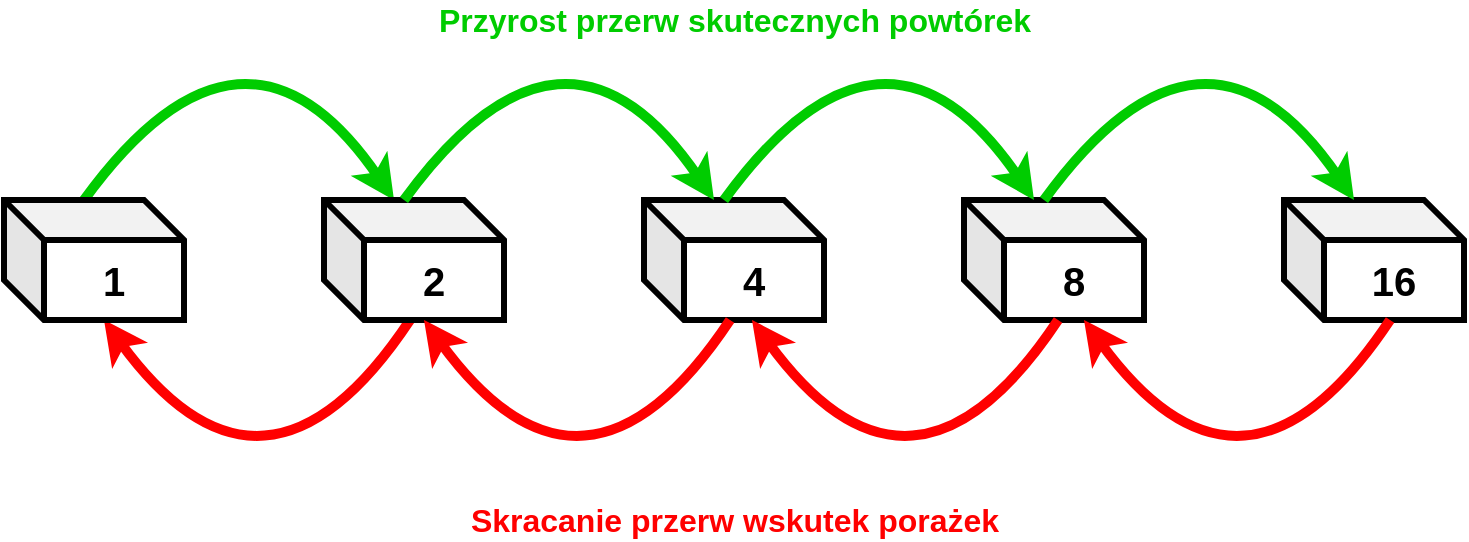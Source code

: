 <mxfile version="14.6.11" type="device" pages="3"><diagram id="GDMevblB4vJzo3Iq7W-t" name="Leitner_gotowe"><mxGraphModel dx="868" dy="488" grid="1" gridSize="10" guides="1" tooltips="1" connect="1" arrows="1" fold="1" page="1" pageScale="1" pageWidth="827" pageHeight="1169" math="0" shadow="0"><root><mxCell id="0"/><mxCell id="1" parent="0"/><mxCell id="HukK4_P9htuzQWknDBG5-6" value="" style="curved=1;endArrow=classic;html=1;entryX=0;entryY=0;entryDx=35;entryDy=0;entryPerimeter=0;exitX=0.5;exitY=0;exitDx=0;exitDy=0;exitPerimeter=0;strokeColor=#00CC00;strokeWidth=5;" parent="1" target="HukK4_P9htuzQWknDBG5-26" edge="1"><mxGeometry width="50" height="50" relative="1" as="geometry"><mxPoint x="80" y="330" as="sourcePoint"/><mxPoint x="200" y="330" as="targetPoint"/><Array as="points"><mxPoint x="160" y="220"/></Array></mxGeometry></mxCell><mxCell id="HukK4_P9htuzQWknDBG5-10" value="" style="curved=1;endArrow=classic;html=1;exitX=0.478;exitY=1;exitDx=0;exitDy=0;exitPerimeter=0;strokeColor=#FF0000;strokeWidth=5;" parent="1" source="HukK4_P9htuzQWknDBG5-26" edge="1"><mxGeometry width="50" height="50" relative="1" as="geometry"><mxPoint x="210" y="390" as="sourcePoint"/><mxPoint x="90" y="390" as="targetPoint"/><Array as="points"><mxPoint x="170" y="500"/></Array></mxGeometry></mxCell><mxCell id="HukK4_P9htuzQWknDBG5-22" value="&lt;b&gt;&lt;font style=&quot;font-size: 16px&quot; color=&quot;#00cc00&quot;&gt;Przyrost przerw skutecznych powtórek&lt;/font&gt;&lt;/b&gt;" style="text;html=1;align=center;verticalAlign=middle;resizable=0;points=[];autosize=1;strokeColor=none;" parent="1" vertex="1"><mxGeometry x="250" y="230" width="310" height="20" as="geometry"/></mxCell><mxCell id="HukK4_P9htuzQWknDBG5-23" value="&lt;font style=&quot;font-size: 16px&quot; color=&quot;#ff0000&quot;&gt;&lt;b&gt;Skracanie przerw wskutek porażek&lt;/b&gt;&lt;/font&gt;" style="text;html=1;align=center;verticalAlign=middle;resizable=0;points=[];autosize=1;strokeColor=none;" parent="1" vertex="1"><mxGeometry x="265" y="480" width="280" height="20" as="geometry"/></mxCell><mxCell id="HukK4_P9htuzQWknDBG5-24" value="&lt;b&gt;&lt;font style=&quot;font-size: 20px&quot;&gt;1&lt;/font&gt;&lt;/b&gt;" style="shape=cube;whiteSpace=wrap;html=1;boundedLbl=1;backgroundOutline=1;darkOpacity=0.05;darkOpacity2=0.1;strokeWidth=3;" parent="1" vertex="1"><mxGeometry x="40" y="330" width="90" height="60" as="geometry"/></mxCell><mxCell id="HukK4_P9htuzQWknDBG5-26" value="&lt;b&gt;&lt;font style=&quot;font-size: 20px&quot;&gt;2&lt;/font&gt;&lt;/b&gt;" style="shape=cube;whiteSpace=wrap;html=1;boundedLbl=1;backgroundOutline=1;darkOpacity=0.05;darkOpacity2=0.1;strokeWidth=3;" parent="1" vertex="1"><mxGeometry x="200" y="330" width="90" height="60" as="geometry"/></mxCell><mxCell id="HukK4_P9htuzQWknDBG5-27" value="&lt;b&gt;&lt;font style=&quot;font-size: 20px&quot;&gt;4&lt;/font&gt;&lt;/b&gt;" style="shape=cube;whiteSpace=wrap;html=1;boundedLbl=1;backgroundOutline=1;darkOpacity=0.05;darkOpacity2=0.1;strokeWidth=3;" parent="1" vertex="1"><mxGeometry x="360" y="330" width="90" height="60" as="geometry"/></mxCell><mxCell id="HukK4_P9htuzQWknDBG5-28" value="&lt;b&gt;&lt;font style=&quot;font-size: 20px&quot;&gt;8&lt;/font&gt;&lt;/b&gt;" style="shape=cube;whiteSpace=wrap;html=1;boundedLbl=1;backgroundOutline=1;darkOpacity=0.05;darkOpacity2=0.1;strokeWidth=3;" parent="1" vertex="1"><mxGeometry x="520" y="330" width="90" height="60" as="geometry"/></mxCell><mxCell id="HukK4_P9htuzQWknDBG5-29" value="&lt;b&gt;&lt;font style=&quot;font-size: 20px&quot;&gt;16&lt;/font&gt;&lt;/b&gt;" style="shape=cube;whiteSpace=wrap;html=1;boundedLbl=1;backgroundOutline=1;darkOpacity=0.05;darkOpacity2=0.1;strokeWidth=3;" parent="1" vertex="1"><mxGeometry x="680" y="330" width="90" height="60" as="geometry"/></mxCell><mxCell id="HukK4_P9htuzQWknDBG5-30" value="" style="curved=1;endArrow=classic;html=1;entryX=0;entryY=0;entryDx=35;entryDy=0;entryPerimeter=0;exitX=0.5;exitY=0;exitDx=0;exitDy=0;exitPerimeter=0;strokeColor=#00CC00;strokeWidth=5;" parent="1" edge="1"><mxGeometry width="50" height="50" relative="1" as="geometry"><mxPoint x="240" y="330" as="sourcePoint"/><mxPoint x="395" y="330" as="targetPoint"/><Array as="points"><mxPoint x="320" y="220"/></Array></mxGeometry></mxCell><mxCell id="HukK4_P9htuzQWknDBG5-31" value="" style="curved=1;endArrow=classic;html=1;entryX=0;entryY=0;entryDx=35;entryDy=0;entryPerimeter=0;exitX=0.5;exitY=0;exitDx=0;exitDy=0;exitPerimeter=0;strokeColor=#00CC00;strokeWidth=5;" parent="1" edge="1"><mxGeometry width="50" height="50" relative="1" as="geometry"><mxPoint x="400" y="330" as="sourcePoint"/><mxPoint x="555" y="330" as="targetPoint"/><Array as="points"><mxPoint x="480" y="220"/></Array></mxGeometry></mxCell><mxCell id="HukK4_P9htuzQWknDBG5-32" value="" style="curved=1;endArrow=classic;html=1;entryX=0;entryY=0;entryDx=35;entryDy=0;entryPerimeter=0;exitX=0.5;exitY=0;exitDx=0;exitDy=0;exitPerimeter=0;strokeColor=#00CC00;strokeWidth=5;" parent="1" edge="1"><mxGeometry width="50" height="50" relative="1" as="geometry"><mxPoint x="560" y="330" as="sourcePoint"/><mxPoint x="715" y="330" as="targetPoint"/><Array as="points"><mxPoint x="640" y="220"/></Array></mxGeometry></mxCell><mxCell id="HukK4_P9htuzQWknDBG5-33" value="" style="curved=1;endArrow=classic;html=1;exitX=0.478;exitY=1;exitDx=0;exitDy=0;exitPerimeter=0;strokeColor=#FF0000;strokeWidth=5;" parent="1" edge="1"><mxGeometry width="50" height="50" relative="1" as="geometry"><mxPoint x="403.02" y="390" as="sourcePoint"/><mxPoint x="250" y="390" as="targetPoint"/><Array as="points"><mxPoint x="330" y="500"/></Array></mxGeometry></mxCell><mxCell id="HukK4_P9htuzQWknDBG5-34" value="" style="curved=1;endArrow=classic;html=1;exitX=0.478;exitY=1;exitDx=0;exitDy=0;exitPerimeter=0;strokeColor=#FF0000;strokeWidth=5;" parent="1" edge="1"><mxGeometry width="50" height="50" relative="1" as="geometry"><mxPoint x="567.02" y="390" as="sourcePoint"/><mxPoint x="414" y="390" as="targetPoint"/><Array as="points"><mxPoint x="494" y="500"/></Array></mxGeometry></mxCell><mxCell id="HukK4_P9htuzQWknDBG5-35" value="" style="curved=1;endArrow=classic;html=1;exitX=0.478;exitY=1;exitDx=0;exitDy=0;exitPerimeter=0;strokeColor=#FF0000;strokeWidth=5;" parent="1" edge="1"><mxGeometry width="50" height="50" relative="1" as="geometry"><mxPoint x="733.02" y="390" as="sourcePoint"/><mxPoint x="580" y="390" as="targetPoint"/><Array as="points"><mxPoint x="660" y="500"/></Array></mxGeometry></mxCell></root></mxGraphModel></diagram><diagram id="FaDszUN7JjRIwUYSdBo8" name="Page-2"><mxGraphModel dx="1021" dy="574" grid="1" gridSize="10" guides="1" tooltips="1" connect="1" arrows="1" fold="1" page="1" pageScale="1" pageWidth="827" pageHeight="1169" background="#FCFFE0" math="0" shadow="0"><root><mxCell id="Fk5Yc_cIm5IB1_KFXWpP-0"/><mxCell id="Fk5Yc_cIm5IB1_KFXWpP-1" parent="Fk5Yc_cIm5IB1_KFXWpP-0"/><mxCell id="Fk5Yc_cIm5IB1_KFXWpP-2" value="" style="endArrow=classic;html=1;strokeColor=#FF0000;strokeWidth=5;" parent="Fk5Yc_cIm5IB1_KFXWpP-1" edge="1"><mxGeometry width="50" height="50" relative="1" as="geometry"><mxPoint x="80" y="640" as="sourcePoint"/><mxPoint x="80" y="200" as="targetPoint"/></mxGeometry></mxCell><mxCell id="Fk5Yc_cIm5IB1_KFXWpP-4" value="" style="endArrow=classic;html=1;strokeColor=#FF0000;strokeWidth=5;startArrow=none;" parent="Fk5Yc_cIm5IB1_KFXWpP-1" edge="1"><mxGeometry width="50" height="50" relative="1" as="geometry"><mxPoint x="680" y="640" as="sourcePoint"/><mxPoint x="800" y="640" as="targetPoint"/></mxGeometry></mxCell><mxCell id="Fk5Yc_cIm5IB1_KFXWpP-6" value="" style="endArrow=none;html=1;strokeColor=#FF0000;strokeWidth=5;" parent="Fk5Yc_cIm5IB1_KFXWpP-1" target="Fk5Yc_cIm5IB1_KFXWpP-5" edge="1"><mxGeometry width="50" height="50" relative="1" as="geometry"><mxPoint x="80" y="640" as="sourcePoint"/><mxPoint x="800" y="640" as="targetPoint"/></mxGeometry></mxCell><mxCell id="Fk5Yc_cIm5IB1_KFXWpP-10" value="" style="endArrow=none;html=1;strokeColor=#FF0000;strokeWidth=5;startArrow=none;" parent="Fk5Yc_cIm5IB1_KFXWpP-1" source="Fk5Yc_cIm5IB1_KFXWpP-5" target="Fk5Yc_cIm5IB1_KFXWpP-9" edge="1"><mxGeometry width="50" height="50" relative="1" as="geometry"><mxPoint x="120" y="640" as="sourcePoint"/><mxPoint x="800" y="640" as="targetPoint"/></mxGeometry></mxCell><mxCell id="Fk5Yc_cIm5IB1_KFXWpP-15" value="" style="endArrow=none;html=1;strokeColor=#FF0000;strokeWidth=5;startArrow=none;" parent="Fk5Yc_cIm5IB1_KFXWpP-1" source="Fk5Yc_cIm5IB1_KFXWpP-12" target="Fk5Yc_cIm5IB1_KFXWpP-14" edge="1"><mxGeometry width="50" height="50" relative="1" as="geometry"><mxPoint x="320" y="640" as="sourcePoint"/><mxPoint x="800" y="640" as="targetPoint"/></mxGeometry></mxCell><mxCell id="Fk5Yc_cIm5IB1_KFXWpP-13" value="" style="endArrow=none;html=1;strokeColor=#FF0000;strokeWidth=5;startArrow=none;" parent="Fk5Yc_cIm5IB1_KFXWpP-1" source="Fk5Yc_cIm5IB1_KFXWpP-9" target="Fk5Yc_cIm5IB1_KFXWpP-12" edge="1"><mxGeometry width="50" height="50" relative="1" as="geometry"><mxPoint x="240" y="640" as="sourcePoint"/><mxPoint x="800" y="640" as="targetPoint"/></mxGeometry></mxCell><mxCell id="Fk5Yc_cIm5IB1_KFXWpP-5" value="" style="shape=waypoint;sketch=0;size=6;pointerEvents=1;points=[];fillColor=none;resizable=0;rotatable=0;perimeter=centerPerimeter;snapToPoint=1;strokeWidth=3;" parent="Fk5Yc_cIm5IB1_KFXWpP-1" vertex="1"><mxGeometry x="100" y="620" width="40" height="40" as="geometry"/></mxCell><mxCell id="Fk5Yc_cIm5IB1_KFXWpP-7" value="" style="shape=waypoint;sketch=0;size=6;pointerEvents=1;points=[];fillColor=none;resizable=0;rotatable=0;perimeter=centerPerimeter;snapToPoint=1;strokeWidth=3;" parent="Fk5Yc_cIm5IB1_KFXWpP-1" vertex="1"><mxGeometry x="140" y="620" width="40" height="40" as="geometry"/></mxCell><mxCell id="Fk5Yc_cIm5IB1_KFXWpP-8" value="" style="shape=waypoint;sketch=0;size=6;pointerEvents=1;points=[];fillColor=none;resizable=0;rotatable=0;perimeter=centerPerimeter;snapToPoint=1;strokeWidth=3;" parent="Fk5Yc_cIm5IB1_KFXWpP-1" vertex="1"><mxGeometry x="180" y="620" width="40" height="40" as="geometry"/></mxCell><mxCell id="Fk5Yc_cIm5IB1_KFXWpP-9" value="" style="shape=waypoint;sketch=0;size=6;pointerEvents=1;points=[];fillColor=none;resizable=0;rotatable=0;perimeter=centerPerimeter;snapToPoint=1;strokeWidth=3;" parent="Fk5Yc_cIm5IB1_KFXWpP-1" vertex="1"><mxGeometry x="220" y="620" width="40" height="40" as="geometry"/></mxCell><mxCell id="Fk5Yc_cIm5IB1_KFXWpP-11" value="" style="shape=waypoint;sketch=0;size=6;pointerEvents=1;points=[];fillColor=none;resizable=0;rotatable=0;perimeter=centerPerimeter;snapToPoint=1;strokeWidth=3;" parent="Fk5Yc_cIm5IB1_KFXWpP-1" vertex="1"><mxGeometry x="260" y="620" width="40" height="40" as="geometry"/></mxCell><mxCell id="Fk5Yc_cIm5IB1_KFXWpP-12" value="" style="shape=waypoint;sketch=0;size=6;pointerEvents=1;points=[];fillColor=none;resizable=0;rotatable=0;perimeter=centerPerimeter;snapToPoint=1;strokeWidth=3;" parent="Fk5Yc_cIm5IB1_KFXWpP-1" vertex="1"><mxGeometry x="300" y="620" width="40" height="40" as="geometry"/></mxCell><mxCell id="Fk5Yc_cIm5IB1_KFXWpP-21" value="" style="endArrow=none;html=1;strokeColor=#FF0000;strokeWidth=5;startArrow=none;" parent="Fk5Yc_cIm5IB1_KFXWpP-1" edge="1"><mxGeometry width="50" height="50" relative="1" as="geometry"><mxPoint x="640" y="640" as="sourcePoint"/><mxPoint x="680" y="640" as="targetPoint"/></mxGeometry></mxCell><mxCell id="Fk5Yc_cIm5IB1_KFXWpP-22" value="" style="endArrow=none;html=1;strokeColor=#FF0000;strokeWidth=5;startArrow=none;" parent="Fk5Yc_cIm5IB1_KFXWpP-1" edge="1"><mxGeometry width="50" height="50" relative="1" as="geometry"><mxPoint x="600" y="640" as="sourcePoint"/><mxPoint x="640" y="640" as="targetPoint"/></mxGeometry></mxCell><mxCell id="Fk5Yc_cIm5IB1_KFXWpP-23" value="" style="endArrow=none;html=1;strokeColor=#FF0000;strokeWidth=5;startArrow=none;" parent="Fk5Yc_cIm5IB1_KFXWpP-1" source="Fk5Yc_cIm5IB1_KFXWpP-17" edge="1"><mxGeometry width="50" height="50" relative="1" as="geometry"><mxPoint x="360" y="640" as="sourcePoint"/><mxPoint x="600" y="640" as="targetPoint"/></mxGeometry></mxCell><mxCell id="Fk5Yc_cIm5IB1_KFXWpP-24" value="" style="endArrow=none;html=1;strokeColor=#FF0000;strokeWidth=5;startArrow=none;" parent="Fk5Yc_cIm5IB1_KFXWpP-1" source="Fk5Yc_cIm5IB1_KFXWpP-27" target="Fk5Yc_cIm5IB1_KFXWpP-17" edge="1"><mxGeometry width="50" height="50" relative="1" as="geometry"><mxPoint x="360" y="640" as="sourcePoint"/><mxPoint x="600" y="640" as="targetPoint"/></mxGeometry></mxCell><mxCell id="Fk5Yc_cIm5IB1_KFXWpP-17" value="" style="shape=waypoint;sketch=0;size=6;pointerEvents=1;points=[];fillColor=none;resizable=0;rotatable=0;perimeter=centerPerimeter;snapToPoint=1;strokeWidth=3;" parent="Fk5Yc_cIm5IB1_KFXWpP-1" vertex="1"><mxGeometry x="540" y="620" width="40" height="40" as="geometry"/></mxCell><mxCell id="Fk5Yc_cIm5IB1_KFXWpP-28" value="" style="endArrow=none;html=1;strokeColor=#FF0000;strokeWidth=5;startArrow=none;" parent="Fk5Yc_cIm5IB1_KFXWpP-1" source="Fk5Yc_cIm5IB1_KFXWpP-26" target="Fk5Yc_cIm5IB1_KFXWpP-27" edge="1"><mxGeometry width="50" height="50" relative="1" as="geometry"><mxPoint x="360" y="640" as="sourcePoint"/><mxPoint x="560" y="640" as="targetPoint"/></mxGeometry></mxCell><mxCell id="Fk5Yc_cIm5IB1_KFXWpP-27" value="" style="shape=waypoint;sketch=0;size=6;pointerEvents=1;points=[];fillColor=none;resizable=0;rotatable=0;perimeter=centerPerimeter;snapToPoint=1;strokeWidth=3;" parent="Fk5Yc_cIm5IB1_KFXWpP-1" vertex="1"><mxGeometry x="500" y="620" width="40" height="40" as="geometry"/></mxCell><mxCell id="Fk5Yc_cIm5IB1_KFXWpP-29" value="" style="endArrow=none;html=1;strokeColor=#FF0000;strokeWidth=5;startArrow=none;" parent="Fk5Yc_cIm5IB1_KFXWpP-1" source="Fk5Yc_cIm5IB1_KFXWpP-25" target="Fk5Yc_cIm5IB1_KFXWpP-26" edge="1"><mxGeometry width="50" height="50" relative="1" as="geometry"><mxPoint x="360" y="640" as="sourcePoint"/><mxPoint x="520" y="640" as="targetPoint"/></mxGeometry></mxCell><mxCell id="Fk5Yc_cIm5IB1_KFXWpP-26" value="" style="shape=waypoint;sketch=0;size=6;pointerEvents=1;points=[];fillColor=none;resizable=0;rotatable=0;perimeter=centerPerimeter;snapToPoint=1;strokeWidth=3;" parent="Fk5Yc_cIm5IB1_KFXWpP-1" vertex="1"><mxGeometry x="460" y="620" width="40" height="40" as="geometry"/></mxCell><mxCell id="Fk5Yc_cIm5IB1_KFXWpP-30" value="" style="endArrow=none;html=1;strokeColor=#FF0000;strokeWidth=5;startArrow=none;" parent="Fk5Yc_cIm5IB1_KFXWpP-1" source="Fk5Yc_cIm5IB1_KFXWpP-14" target="Fk5Yc_cIm5IB1_KFXWpP-25" edge="1"><mxGeometry width="50" height="50" relative="1" as="geometry"><mxPoint x="360" y="640" as="sourcePoint"/><mxPoint x="480" y="640" as="targetPoint"/></mxGeometry></mxCell><mxCell id="Fk5Yc_cIm5IB1_KFXWpP-25" value="" style="shape=waypoint;sketch=0;size=6;pointerEvents=1;points=[];fillColor=none;resizable=0;rotatable=0;perimeter=centerPerimeter;snapToPoint=1;strokeWidth=3;" parent="Fk5Yc_cIm5IB1_KFXWpP-1" vertex="1"><mxGeometry x="420" y="620" width="40" height="40" as="geometry"/></mxCell><mxCell id="Fk5Yc_cIm5IB1_KFXWpP-16" value="" style="shape=waypoint;sketch=0;size=6;pointerEvents=1;points=[];fillColor=none;resizable=0;rotatable=0;perimeter=centerPerimeter;snapToPoint=1;strokeWidth=3;" parent="Fk5Yc_cIm5IB1_KFXWpP-1" vertex="1"><mxGeometry x="380" y="620" width="40" height="40" as="geometry"/></mxCell><mxCell id="Fk5Yc_cIm5IB1_KFXWpP-14" value="" style="shape=waypoint;sketch=0;size=6;pointerEvents=1;points=[];fillColor=none;resizable=0;rotatable=0;perimeter=centerPerimeter;snapToPoint=1;strokeWidth=3;" parent="Fk5Yc_cIm5IB1_KFXWpP-1" vertex="1"><mxGeometry x="340" y="620" width="40" height="40" as="geometry"/></mxCell><mxCell id="Fk5Yc_cIm5IB1_KFXWpP-31" value="" style="endArrow=none;dashed=1;html=1;dashPattern=1 3;strokeWidth=2;" parent="Fk5Yc_cIm5IB1_KFXWpP-1" edge="1"><mxGeometry width="50" height="50" relative="1" as="geometry"><mxPoint x="80" y="240" as="sourcePoint"/><mxPoint x="760" y="240" as="targetPoint"/></mxGeometry></mxCell><mxCell id="Fk5Yc_cIm5IB1_KFXWpP-32" value="" style="endArrow=none;dashed=1;html=1;dashPattern=1 3;strokeWidth=2;" parent="Fk5Yc_cIm5IB1_KFXWpP-1" edge="1"><mxGeometry width="50" height="50" relative="1" as="geometry"><mxPoint x="80" y="440" as="sourcePoint"/><mxPoint x="760" y="440" as="targetPoint"/></mxGeometry></mxCell><mxCell id="Fk5Yc_cIm5IB1_KFXWpP-33" value="100%" style="text;html=1;align=center;verticalAlign=middle;resizable=0;points=[];autosize=1;strokeColor=none;fontStyle=1" parent="Fk5Yc_cIm5IB1_KFXWpP-1" vertex="1"><mxGeometry x="25" y="230" width="50" height="20" as="geometry"/></mxCell><mxCell id="Fk5Yc_cIm5IB1_KFXWpP-34" value="50%" style="text;html=1;align=center;verticalAlign=middle;resizable=0;points=[];autosize=1;strokeColor=none;fontStyle=1" parent="Fk5Yc_cIm5IB1_KFXWpP-1" vertex="1"><mxGeometry x="30" y="420" width="40" height="20" as="geometry"/></mxCell><mxCell id="Fk5Yc_cIm5IB1_KFXWpP-35" value="Upływ czasu" style="text;html=1;align=center;verticalAlign=middle;resizable=0;points=[];autosize=1;strokeColor=none;fontStyle=1" parent="Fk5Yc_cIm5IB1_KFXWpP-1" vertex="1"><mxGeometry x="695" y="660" width="90" height="20" as="geometry"/></mxCell><mxCell id="Fk5Yc_cIm5IB1_KFXWpP-36" value="Stopień&lt;br&gt;zapamiętania" style="text;html=1;align=center;verticalAlign=middle;resizable=0;points=[];autosize=1;strokeColor=none;fontStyle=1" parent="Fk5Yc_cIm5IB1_KFXWpP-1" vertex="1"><mxGeometry x="5" y="170" width="90" height="30" as="geometry"/></mxCell><mxCell id="Fk5Yc_cIm5IB1_KFXWpP-37" value="" style="curved=1;endArrow=classic;html=1;strokeWidth=5;strokeColor=#3333FF;" parent="Fk5Yc_cIm5IB1_KFXWpP-1" edge="1"><mxGeometry width="50" height="50" relative="1" as="geometry"><mxPoint x="90" y="240" as="sourcePoint"/><mxPoint x="760" y="620" as="targetPoint"/><Array as="points"><mxPoint x="100" y="440"/><mxPoint x="250" y="590"/></Array></mxGeometry></mxCell><mxCell id="Fk5Yc_cIm5IB1_KFXWpP-41" value="1 dzień" style="text;html=1;align=center;verticalAlign=middle;resizable=0;points=[];autosize=1;strokeColor=none;fontStyle=1" parent="Fk5Yc_cIm5IB1_KFXWpP-1" vertex="1"><mxGeometry x="90" y="660" width="60" height="20" as="geometry"/></mxCell><mxCell id="Fk5Yc_cIm5IB1_KFXWpP-42" value="2 dni" style="text;html=1;align=center;verticalAlign=middle;resizable=0;points=[];autosize=1;strokeColor=none;strokeWidth=3;fontStyle=1" parent="Fk5Yc_cIm5IB1_KFXWpP-1" vertex="1"><mxGeometry x="140" y="690" width="40" height="20" as="geometry"/></mxCell><mxCell id="Fk5Yc_cIm5IB1_KFXWpP-43" value="4 dni" style="text;html=1;align=center;verticalAlign=middle;resizable=0;points=[];autosize=1;strokeColor=none;fontStyle=1" parent="Fk5Yc_cIm5IB1_KFXWpP-1" vertex="1"><mxGeometry x="180" y="660" width="40" height="20" as="geometry"/></mxCell><mxCell id="Fk5Yc_cIm5IB1_KFXWpP-44" value="1 tydz." style="text;html=1;align=center;verticalAlign=middle;resizable=0;points=[];autosize=1;strokeColor=none;strokeWidth=3;fontStyle=1" parent="Fk5Yc_cIm5IB1_KFXWpP-1" vertex="1"><mxGeometry x="215" y="690" width="50" height="20" as="geometry"/></mxCell><mxCell id="Fk5Yc_cIm5IB1_KFXWpP-45" value="2 tyg." style="text;html=1;align=center;verticalAlign=middle;resizable=0;points=[];autosize=1;strokeColor=none;fontStyle=1" parent="Fk5Yc_cIm5IB1_KFXWpP-1" vertex="1"><mxGeometry x="255" y="660" width="50" height="20" as="geometry"/></mxCell><mxCell id="Fk5Yc_cIm5IB1_KFXWpP-46" value="1 m-c" style="text;html=1;align=center;verticalAlign=middle;resizable=0;points=[];autosize=1;strokeColor=none;strokeWidth=3;fontStyle=1" parent="Fk5Yc_cIm5IB1_KFXWpP-1" vertex="1"><mxGeometry x="295" y="690" width="50" height="20" as="geometry"/></mxCell><mxCell id="Fk5Yc_cIm5IB1_KFXWpP-47" value="2 m-ce" style="text;html=1;align=center;verticalAlign=middle;resizable=0;points=[];autosize=1;strokeColor=none;fontStyle=1" parent="Fk5Yc_cIm5IB1_KFXWpP-1" vertex="1"><mxGeometry x="335" y="660" width="50" height="20" as="geometry"/></mxCell><mxCell id="Fk5Yc_cIm5IB1_KFXWpP-48" value="4 m-ce" style="text;html=1;align=center;verticalAlign=middle;resizable=0;points=[];autosize=1;strokeColor=none;strokeWidth=3;fontStyle=1" parent="Fk5Yc_cIm5IB1_KFXWpP-1" vertex="1"><mxGeometry x="375" y="690" width="50" height="20" as="geometry"/></mxCell><mxCell id="Fk5Yc_cIm5IB1_KFXWpP-49" value="8 m-cy" style="text;html=1;align=center;verticalAlign=middle;resizable=0;points=[];autosize=1;strokeColor=none;fontStyle=1" parent="Fk5Yc_cIm5IB1_KFXWpP-1" vertex="1"><mxGeometry x="415" y="660" width="50" height="20" as="geometry"/></mxCell><mxCell id="Fk5Yc_cIm5IB1_KFXWpP-50" value="16 m-cy" style="text;html=1;align=center;verticalAlign=middle;resizable=0;points=[];autosize=1;strokeColor=none;strokeWidth=3;fontStyle=1" parent="Fk5Yc_cIm5IB1_KFXWpP-1" vertex="1"><mxGeometry x="450" y="690" width="60" height="20" as="geometry"/></mxCell></root></mxGraphModel></diagram><diagram id="mUzKVI7XdpeqnuIhYBIe" name="Page-3"><mxGraphModel dx="868" dy="488" grid="1" gridSize="10" guides="1" tooltips="1" connect="1" arrows="1" fold="1" page="1" pageScale="1" pageWidth="827" pageHeight="1169" background="#FcFFe0" math="0" shadow="0"><root><mxCell id="0aMLftBM8R0maPNJcw7Z-0"/><mxCell id="0aMLftBM8R0maPNJcw7Z-1" parent="0aMLftBM8R0maPNJcw7Z-0"/><mxCell id="0aMLftBM8R0maPNJcw7Z-2" value="" style="endArrow=classic;html=1;strokeColor=#FF0000;strokeWidth=5;" parent="0aMLftBM8R0maPNJcw7Z-1" edge="1"><mxGeometry width="50" height="50" relative="1" as="geometry"><mxPoint x="80" y="640" as="sourcePoint"/><mxPoint x="80" y="200" as="targetPoint"/></mxGeometry></mxCell><mxCell id="0aMLftBM8R0maPNJcw7Z-3" value="" style="endArrow=classic;html=1;strokeColor=#FF0000;strokeWidth=5;startArrow=none;" parent="0aMLftBM8R0maPNJcw7Z-1" edge="1"><mxGeometry width="50" height="50" relative="1" as="geometry"><mxPoint x="680" y="640" as="sourcePoint"/><mxPoint x="800" y="640" as="targetPoint"/></mxGeometry></mxCell><mxCell id="0aMLftBM8R0maPNJcw7Z-4" value="" style="endArrow=none;html=1;strokeColor=#FF0000;strokeWidth=5;startArrow=none;" parent="0aMLftBM8R0maPNJcw7Z-1" source="0rCgALFGGtpp34HJikXn-0" edge="1"><mxGeometry width="50" height="50" relative="1" as="geometry"><mxPoint x="80" y="640" as="sourcePoint"/><mxPoint x="120" y="640" as="targetPoint"/></mxGeometry></mxCell><mxCell id="0aMLftBM8R0maPNJcw7Z-5" value="" style="endArrow=none;html=1;strokeColor=#FF0000;strokeWidth=5;startArrow=none;" parent="0aMLftBM8R0maPNJcw7Z-1" source="0rCgALFGGtpp34HJikXn-3" edge="1"><mxGeometry width="50" height="50" relative="1" as="geometry"><mxPoint x="120" y="640" as="sourcePoint"/><mxPoint x="240" y="640" as="targetPoint"/></mxGeometry></mxCell><mxCell id="0aMLftBM8R0maPNJcw7Z-6" value="" style="endArrow=none;html=1;strokeColor=#FF0000;strokeWidth=5;startArrow=none;" parent="0aMLftBM8R0maPNJcw7Z-1" edge="1"><mxGeometry width="50" height="50" relative="1" as="geometry"><mxPoint x="320" y="640" as="sourcePoint"/><mxPoint x="360" y="640" as="targetPoint"/></mxGeometry></mxCell><mxCell id="0aMLftBM8R0maPNJcw7Z-7" value="" style="endArrow=none;html=1;strokeColor=#FF0000;strokeWidth=5;startArrow=none;" parent="0aMLftBM8R0maPNJcw7Z-1" edge="1"><mxGeometry width="50" height="50" relative="1" as="geometry"><mxPoint x="240" y="640" as="sourcePoint"/><mxPoint x="320" y="640" as="targetPoint"/></mxGeometry></mxCell><mxCell id="0aMLftBM8R0maPNJcw7Z-14" value="" style="endArrow=none;html=1;strokeColor=#FF0000;strokeWidth=5;startArrow=none;" parent="0aMLftBM8R0maPNJcw7Z-1" edge="1"><mxGeometry width="50" height="50" relative="1" as="geometry"><mxPoint x="640" y="640" as="sourcePoint"/><mxPoint x="680" y="640" as="targetPoint"/></mxGeometry></mxCell><mxCell id="0aMLftBM8R0maPNJcw7Z-15" value="" style="endArrow=none;html=1;strokeColor=#FF0000;strokeWidth=5;startArrow=none;" parent="0aMLftBM8R0maPNJcw7Z-1" edge="1"><mxGeometry width="50" height="50" relative="1" as="geometry"><mxPoint x="600" y="640" as="sourcePoint"/><mxPoint x="640" y="640" as="targetPoint"/></mxGeometry></mxCell><mxCell id="0aMLftBM8R0maPNJcw7Z-16" value="" style="endArrow=none;html=1;strokeColor=#FF0000;strokeWidth=5;startArrow=none;" parent="0aMLftBM8R0maPNJcw7Z-1" edge="1"><mxGeometry width="50" height="50" relative="1" as="geometry"><mxPoint x="560" y="640" as="sourcePoint"/><mxPoint x="600" y="640" as="targetPoint"/></mxGeometry></mxCell><mxCell id="0aMLftBM8R0maPNJcw7Z-17" value="" style="endArrow=none;html=1;strokeColor=#FF0000;strokeWidth=5;startArrow=none;" parent="0aMLftBM8R0maPNJcw7Z-1" edge="1"><mxGeometry width="50" height="50" relative="1" as="geometry"><mxPoint x="520" y="640" as="sourcePoint"/><mxPoint x="560" y="640" as="targetPoint"/></mxGeometry></mxCell><mxCell id="0aMLftBM8R0maPNJcw7Z-19" value="" style="endArrow=none;html=1;strokeColor=#FF0000;strokeWidth=5;startArrow=none;" parent="0aMLftBM8R0maPNJcw7Z-1" edge="1"><mxGeometry width="50" height="50" relative="1" as="geometry"><mxPoint x="480" y="640" as="sourcePoint"/><mxPoint x="520" y="640" as="targetPoint"/></mxGeometry></mxCell><mxCell id="0aMLftBM8R0maPNJcw7Z-21" value="" style="endArrow=none;html=1;strokeColor=#FF0000;strokeWidth=5;startArrow=none;" parent="0aMLftBM8R0maPNJcw7Z-1" edge="1"><mxGeometry width="50" height="50" relative="1" as="geometry"><mxPoint x="440" y="640" as="sourcePoint"/><mxPoint x="480" y="640" as="targetPoint"/></mxGeometry></mxCell><mxCell id="0aMLftBM8R0maPNJcw7Z-23" value="" style="endArrow=none;html=1;strokeColor=#FF0000;strokeWidth=5;startArrow=none;" parent="0aMLftBM8R0maPNJcw7Z-1" edge="1"><mxGeometry width="50" height="50" relative="1" as="geometry"><mxPoint x="360" y="640" as="sourcePoint"/><mxPoint x="440" y="640" as="targetPoint"/></mxGeometry></mxCell><mxCell id="0aMLftBM8R0maPNJcw7Z-27" value="" style="endArrow=none;dashed=1;html=1;dashPattern=1 3;strokeWidth=2;" parent="0aMLftBM8R0maPNJcw7Z-1" edge="1"><mxGeometry width="50" height="50" relative="1" as="geometry"><mxPoint x="80" y="240" as="sourcePoint"/><mxPoint x="760" y="240" as="targetPoint"/></mxGeometry></mxCell><mxCell id="0aMLftBM8R0maPNJcw7Z-28" value="" style="endArrow=none;dashed=1;html=1;dashPattern=1 3;strokeWidth=2;" parent="0aMLftBM8R0maPNJcw7Z-1" edge="1"><mxGeometry width="50" height="50" relative="1" as="geometry"><mxPoint x="80" y="440" as="sourcePoint"/><mxPoint x="760" y="440" as="targetPoint"/></mxGeometry></mxCell><mxCell id="0aMLftBM8R0maPNJcw7Z-29" value="100%" style="text;html=1;align=center;verticalAlign=middle;resizable=0;points=[];autosize=1;strokeColor=none;fontStyle=1" parent="0aMLftBM8R0maPNJcw7Z-1" vertex="1"><mxGeometry x="25" y="230" width="50" height="20" as="geometry"/></mxCell><mxCell id="0aMLftBM8R0maPNJcw7Z-30" value="50%" style="text;html=1;align=center;verticalAlign=middle;resizable=0;points=[];autosize=1;strokeColor=none;fontStyle=1" parent="0aMLftBM8R0maPNJcw7Z-1" vertex="1"><mxGeometry x="30" y="420" width="40" height="20" as="geometry"/></mxCell><mxCell id="0aMLftBM8R0maPNJcw7Z-31" value="Upływ czasu" style="text;html=1;align=center;verticalAlign=middle;resizable=0;points=[];autosize=1;strokeColor=none;fontStyle=1" parent="0aMLftBM8R0maPNJcw7Z-1" vertex="1"><mxGeometry x="695" y="660" width="90" height="20" as="geometry"/></mxCell><mxCell id="0aMLftBM8R0maPNJcw7Z-32" value="Stopień&lt;br&gt;zapamiętania" style="text;html=1;align=center;verticalAlign=middle;resizable=0;points=[];autosize=1;strokeColor=none;fontStyle=1" parent="0aMLftBM8R0maPNJcw7Z-1" vertex="1"><mxGeometry x="5" y="170" width="90" height="30" as="geometry"/></mxCell><mxCell id="0aMLftBM8R0maPNJcw7Z-33" value="" style="curved=1;endArrow=none;html=1;strokeWidth=2;strokeColor=#3333FF;fontSize=3;endFill=0;" parent="0aMLftBM8R0maPNJcw7Z-1" edge="1"><mxGeometry width="50" height="50" relative="1" as="geometry"><mxPoint x="80" y="240" as="sourcePoint"/><mxPoint x="760" y="620" as="targetPoint"/><Array as="points"><mxPoint x="100" y="440"/><mxPoint x="250" y="590"/></Array></mxGeometry></mxCell><mxCell id="0aMLftBM8R0maPNJcw7Z-44" value="" style="endArrow=none;dashed=1;html=1;fontSize=3;strokeColor=#3333FF;strokeWidth=2;" parent="0aMLftBM8R0maPNJcw7Z-1" edge="1"><mxGeometry width="50" height="50" relative="1" as="geometry"><mxPoint x="90" y="300" as="sourcePoint"/><mxPoint x="90" y="240" as="targetPoint"/></mxGeometry></mxCell><mxCell id="KQGG9_n_N_4a-abtftyU-0" value="" style="curved=1;endArrow=none;html=1;strokeWidth=2;fontSize=3;strokeColor=#FF8000;endFill=0;" parent="0aMLftBM8R0maPNJcw7Z-1" edge="1"><mxGeometry width="50" height="50" relative="1" as="geometry"><mxPoint x="90" y="240" as="sourcePoint"/><mxPoint x="760" y="550" as="targetPoint"/><Array as="points"><mxPoint x="120" y="340"/><mxPoint x="350" y="480"/><mxPoint x="570" y="530"/></Array></mxGeometry></mxCell><mxCell id="KQGG9_n_N_4a-abtftyU-1" value="" style="endArrow=none;dashed=1;html=1;fontSize=3;strokeColor=#3333FF;strokeWidth=2;" parent="0aMLftBM8R0maPNJcw7Z-1" edge="1"><mxGeometry width="50" height="50" relative="1" as="geometry"><mxPoint x="119.71" y="300" as="sourcePoint"/><mxPoint x="119.71" y="240" as="targetPoint"/></mxGeometry></mxCell><mxCell id="KQGG9_n_N_4a-abtftyU-2" value="" style="endArrow=none;dashed=1;html=1;fontSize=3;strokeColor=#3333FF;strokeWidth=2;" parent="0aMLftBM8R0maPNJcw7Z-1" edge="1"><mxGeometry width="50" height="50" relative="1" as="geometry"><mxPoint x="190" y="300" as="sourcePoint"/><mxPoint x="190" y="240" as="targetPoint"/></mxGeometry></mxCell><mxCell id="KQGG9_n_N_4a-abtftyU-3" value="" style="curved=1;endArrow=none;html=1;strokeWidth=2;fontSize=3;strokeColor=#00CC00;endFill=0;" parent="0aMLftBM8R0maPNJcw7Z-1" edge="1"><mxGeometry width="50" height="50" relative="1" as="geometry"><mxPoint x="120" y="240" as="sourcePoint"/><mxPoint x="760" y="450" as="targetPoint"/><Array as="points"><mxPoint x="210" y="330"/><mxPoint x="490" y="430"/></Array></mxGeometry></mxCell><mxCell id="KQGG9_n_N_4a-abtftyU-4" value="" style="endArrow=none;dashed=1;html=1;fontSize=3;strokeColor=#3333FF;strokeWidth=2;" parent="0aMLftBM8R0maPNJcw7Z-1" edge="1"><mxGeometry width="50" height="50" relative="1" as="geometry"><mxPoint x="320.0" y="300" as="sourcePoint"/><mxPoint x="320.0" y="240" as="targetPoint"/></mxGeometry></mxCell><mxCell id="KQGG9_n_N_4a-abtftyU-6" value="" style="curved=1;endArrow=none;html=1;strokeWidth=2;fontSize=3;strokeColor=#FFFF00;endFill=0;" parent="0aMLftBM8R0maPNJcw7Z-1" edge="1"><mxGeometry width="50" height="50" relative="1" as="geometry"><mxPoint x="320" y="240" as="sourcePoint"/><mxPoint x="760" y="280" as="targetPoint"/><Array as="points"><mxPoint x="540" y="280"/></Array></mxGeometry></mxCell><mxCell id="KQGG9_n_N_4a-abtftyU-10" value="" style="curved=1;endArrow=none;html=1;strokeWidth=2;fontSize=3;strokeColor=#CC0000;endFill=0;" parent="0aMLftBM8R0maPNJcw7Z-1" edge="1"><mxGeometry width="50" height="50" relative="1" as="geometry"><mxPoint x="190" y="240" as="sourcePoint"/><mxPoint x="760" y="360" as="targetPoint"/><Array as="points"><mxPoint x="280" y="290"/><mxPoint x="390" y="320"/><mxPoint x="600" y="360"/></Array></mxGeometry></mxCell><mxCell id="0rCgALFGGtpp34HJikXn-1" value="" style="endArrow=none;html=1;strokeColor=#FF0000;strokeWidth=5;" parent="0aMLftBM8R0maPNJcw7Z-1" target="0rCgALFGGtpp34HJikXn-0" edge="1"><mxGeometry width="50" height="50" relative="1" as="geometry"><mxPoint x="80" y="640" as="sourcePoint"/><mxPoint x="120" y="640" as="targetPoint"/></mxGeometry></mxCell><mxCell id="0rCgALFGGtpp34HJikXn-0" value="" style="shape=waypoint;sketch=0;size=6;pointerEvents=1;points=[];fillColor=none;resizable=0;rotatable=0;perimeter=centerPerimeter;snapToPoint=1;strokeWidth=3;" parent="0aMLftBM8R0maPNJcw7Z-1" vertex="1"><mxGeometry x="70" y="620" width="40" height="40" as="geometry"/></mxCell><mxCell id="0rCgALFGGtpp34HJikXn-4" value="" style="endArrow=none;html=1;strokeColor=#FF0000;strokeWidth=5;startArrow=none;" parent="0aMLftBM8R0maPNJcw7Z-1" target="0rCgALFGGtpp34HJikXn-3" edge="1"><mxGeometry width="50" height="50" relative="1" as="geometry"><mxPoint x="120" y="640" as="sourcePoint"/><mxPoint x="240" y="640" as="targetPoint"/></mxGeometry></mxCell><mxCell id="0rCgALFGGtpp34HJikXn-3" value="" style="shape=waypoint;sketch=0;size=6;pointerEvents=1;points=[];fillColor=none;resizable=0;rotatable=0;perimeter=centerPerimeter;snapToPoint=1;strokeWidth=3;" parent="0aMLftBM8R0maPNJcw7Z-1" vertex="1"><mxGeometry x="170" y="620" width="40" height="40" as="geometry"/></mxCell><mxCell id="0rCgALFGGtpp34HJikXn-2" value="" style="shape=waypoint;sketch=0;size=6;pointerEvents=1;points=[];fillColor=none;resizable=0;rotatable=0;perimeter=centerPerimeter;snapToPoint=1;strokeWidth=3;" parent="0aMLftBM8R0maPNJcw7Z-1" vertex="1"><mxGeometry x="100" y="620" width="40" height="40" as="geometry"/></mxCell><mxCell id="0rCgALFGGtpp34HJikXn-5" value="" style="shape=waypoint;sketch=0;size=6;pointerEvents=1;points=[];fillColor=none;resizable=0;rotatable=0;perimeter=centerPerimeter;snapToPoint=1;strokeWidth=3;" parent="0aMLftBM8R0maPNJcw7Z-1" vertex="1"><mxGeometry x="300" y="620" width="40" height="40" as="geometry"/></mxCell><mxCell id="0rCgALFGGtpp34HJikXn-8" value="I&lt;br&gt;powtórka" style="text;html=1;align=center;verticalAlign=middle;resizable=0;points=[];autosize=1;strokeColor=none;fontStyle=1" parent="0aMLftBM8R0maPNJcw7Z-1" vertex="1"><mxGeometry x="55" y="650" width="70" height="30" as="geometry"/></mxCell><mxCell id="0rCgALFGGtpp34HJikXn-9" value="II&lt;br&gt;powtórka" style="text;html=1;align=center;verticalAlign=middle;resizable=0;points=[];autosize=1;strokeColor=none;fontStyle=1" parent="0aMLftBM8R0maPNJcw7Z-1" vertex="1"><mxGeometry x="85" y="680" width="70" height="30" as="geometry"/></mxCell><mxCell id="0rCgALFGGtpp34HJikXn-10" value="III&lt;br&gt;powtórka" style="text;html=1;align=center;verticalAlign=middle;resizable=0;points=[];autosize=1;strokeColor=none;fontStyle=1" parent="0aMLftBM8R0maPNJcw7Z-1" vertex="1"><mxGeometry x="155" y="650" width="70" height="30" as="geometry"/></mxCell><mxCell id="0rCgALFGGtpp34HJikXn-11" value="IV&lt;br&gt;powtórka" style="text;html=1;align=center;verticalAlign=middle;resizable=0;points=[];autosize=1;strokeColor=none;fontStyle=1" parent="0aMLftBM8R0maPNJcw7Z-1" vertex="1"><mxGeometry x="285" y="680" width="70" height="30" as="geometry"/></mxCell></root></mxGraphModel></diagram></mxfile>
